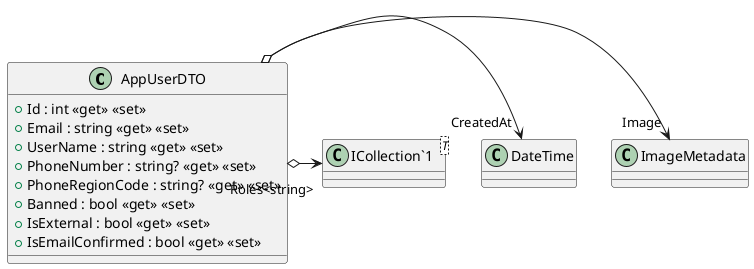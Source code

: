 @startuml
class AppUserDTO {
    + Id : int <<get>> <<set>>
    + Email : string <<get>> <<set>>
    + UserName : string <<get>> <<set>>
    + PhoneNumber : string? <<get>> <<set>>
    + PhoneRegionCode : string? <<get>> <<set>>
    + Banned : bool <<get>> <<set>>
    + IsExternal : bool <<get>> <<set>>
    + IsEmailConfirmed : bool <<get>> <<set>>
}
class "ICollection`1"<T> {
}
AppUserDTO o-> "Image" ImageMetadata
AppUserDTO o-> "CreatedAt" DateTime
AppUserDTO o-> "Roles<string>" "ICollection`1"
@enduml
